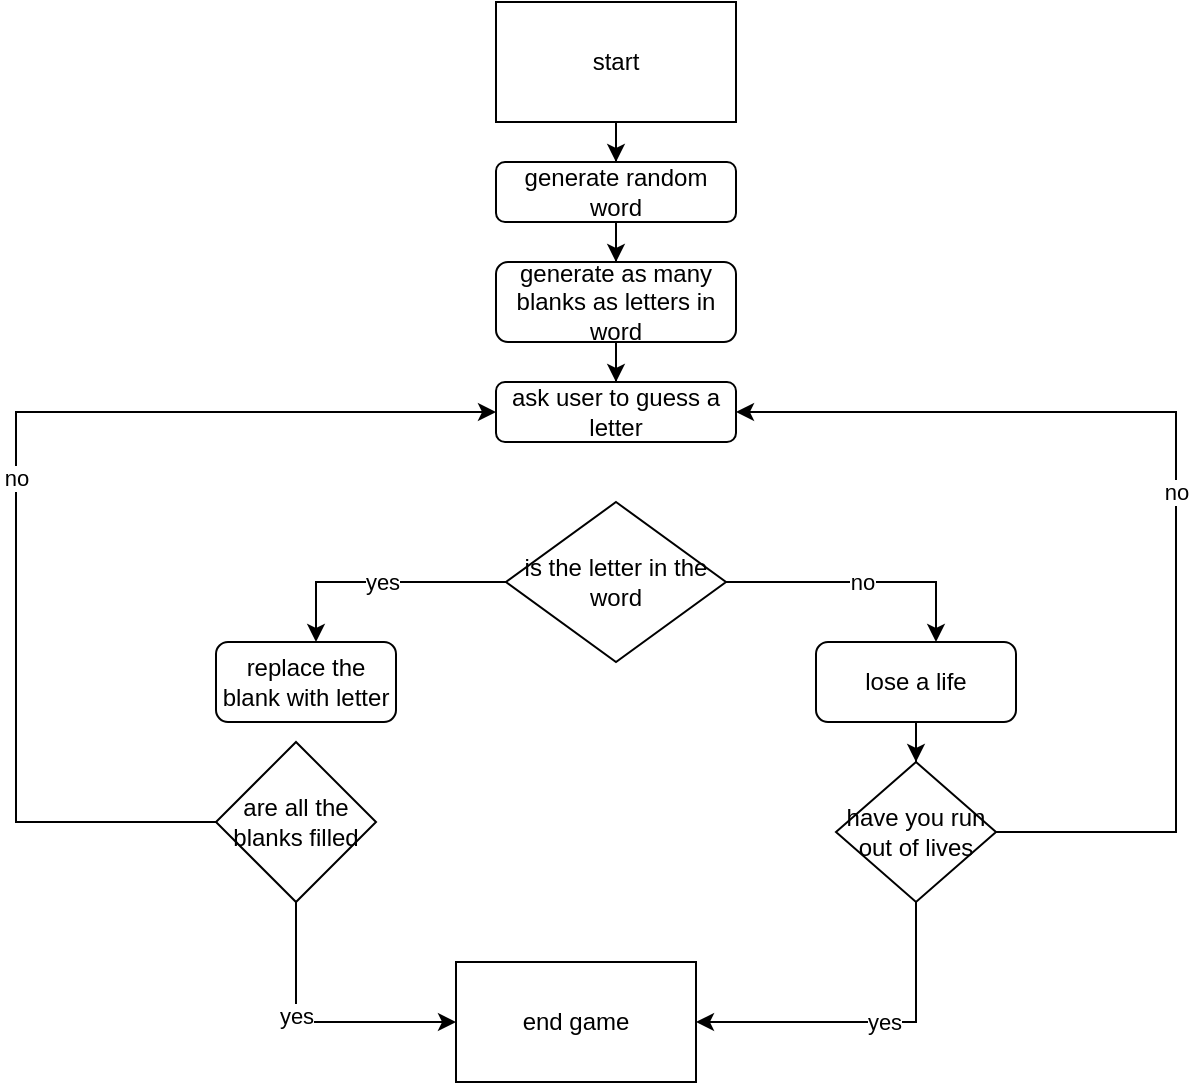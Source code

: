 <mxfile version="26.0.10">
  <diagram name="Page-1" id="r0GIOrc-Bmw97ACneMn5">
    <mxGraphModel dx="1050" dy="522" grid="1" gridSize="10" guides="1" tooltips="1" connect="1" arrows="1" fold="1" page="1" pageScale="1" pageWidth="850" pageHeight="1100" math="0" shadow="0">
      <root>
        <mxCell id="0" />
        <mxCell id="1" parent="0" />
        <mxCell id="vo2F4Xbn49CUv_q-Zh44-4" value="" style="edgeStyle=orthogonalEdgeStyle;rounded=0;orthogonalLoop=1;jettySize=auto;html=1;" edge="1" parent="1" source="vo2F4Xbn49CUv_q-Zh44-1" target="vo2F4Xbn49CUv_q-Zh44-3">
          <mxGeometry relative="1" as="geometry" />
        </mxCell>
        <mxCell id="vo2F4Xbn49CUv_q-Zh44-1" value="start" style="rounded=0;whiteSpace=wrap;html=1;" vertex="1" parent="1">
          <mxGeometry x="340" y="40" width="120" height="60" as="geometry" />
        </mxCell>
        <mxCell id="vo2F4Xbn49CUv_q-Zh44-8" value="" style="edgeStyle=orthogonalEdgeStyle;rounded=0;orthogonalLoop=1;jettySize=auto;html=1;" edge="1" parent="1" source="vo2F4Xbn49CUv_q-Zh44-3" target="vo2F4Xbn49CUv_q-Zh44-5">
          <mxGeometry relative="1" as="geometry" />
        </mxCell>
        <mxCell id="vo2F4Xbn49CUv_q-Zh44-3" value="generate random word" style="rounded=1;whiteSpace=wrap;html=1;" vertex="1" parent="1">
          <mxGeometry x="340" y="120" width="120" height="30" as="geometry" />
        </mxCell>
        <mxCell id="vo2F4Xbn49CUv_q-Zh44-9" value="" style="edgeStyle=orthogonalEdgeStyle;rounded=0;orthogonalLoop=1;jettySize=auto;html=1;" edge="1" parent="1" source="vo2F4Xbn49CUv_q-Zh44-5" target="vo2F4Xbn49CUv_q-Zh44-6">
          <mxGeometry relative="1" as="geometry" />
        </mxCell>
        <mxCell id="vo2F4Xbn49CUv_q-Zh44-5" value="generate as many blanks as letters in word" style="rounded=1;whiteSpace=wrap;html=1;" vertex="1" parent="1">
          <mxGeometry x="340" y="170" width="120" height="40" as="geometry" />
        </mxCell>
        <mxCell id="vo2F4Xbn49CUv_q-Zh44-6" value="ask user to guess a letter" style="rounded=1;whiteSpace=wrap;html=1;" vertex="1" parent="1">
          <mxGeometry x="340" y="230" width="120" height="30" as="geometry" />
        </mxCell>
        <mxCell id="vo2F4Xbn49CUv_q-Zh44-12" value="yes" style="edgeStyle=orthogonalEdgeStyle;rounded=0;orthogonalLoop=1;jettySize=auto;html=1;" edge="1" parent="1" source="vo2F4Xbn49CUv_q-Zh44-10" target="vo2F4Xbn49CUv_q-Zh44-11">
          <mxGeometry relative="1" as="geometry">
            <Array as="points">
              <mxPoint x="250" y="330" />
            </Array>
          </mxGeometry>
        </mxCell>
        <mxCell id="vo2F4Xbn49CUv_q-Zh44-15" value="no" style="edgeStyle=orthogonalEdgeStyle;rounded=0;orthogonalLoop=1;jettySize=auto;html=1;" edge="1" parent="1" source="vo2F4Xbn49CUv_q-Zh44-10" target="vo2F4Xbn49CUv_q-Zh44-13">
          <mxGeometry relative="1" as="geometry">
            <Array as="points">
              <mxPoint x="560" y="330" />
            </Array>
          </mxGeometry>
        </mxCell>
        <mxCell id="vo2F4Xbn49CUv_q-Zh44-10" value="is the letter in the word" style="rhombus;whiteSpace=wrap;html=1;" vertex="1" parent="1">
          <mxGeometry x="345" y="290" width="110" height="80" as="geometry" />
        </mxCell>
        <mxCell id="vo2F4Xbn49CUv_q-Zh44-11" value="replace the blank with letter" style="rounded=1;whiteSpace=wrap;html=1;" vertex="1" parent="1">
          <mxGeometry x="200" y="360" width="90" height="40" as="geometry" />
        </mxCell>
        <mxCell id="vo2F4Xbn49CUv_q-Zh44-18" value="" style="edgeStyle=orthogonalEdgeStyle;rounded=0;orthogonalLoop=1;jettySize=auto;html=1;" edge="1" parent="1" source="vo2F4Xbn49CUv_q-Zh44-13" target="vo2F4Xbn49CUv_q-Zh44-17">
          <mxGeometry relative="1" as="geometry" />
        </mxCell>
        <mxCell id="vo2F4Xbn49CUv_q-Zh44-13" value="lose a life" style="rounded=1;whiteSpace=wrap;html=1;" vertex="1" parent="1">
          <mxGeometry x="500" y="360" width="100" height="40" as="geometry" />
        </mxCell>
        <mxCell id="vo2F4Xbn49CUv_q-Zh44-16" value="no" style="edgeStyle=orthogonalEdgeStyle;rounded=0;orthogonalLoop=1;jettySize=auto;html=1;entryX=0;entryY=0.5;entryDx=0;entryDy=0;" edge="1" parent="1" source="vo2F4Xbn49CUv_q-Zh44-14" target="vo2F4Xbn49CUv_q-Zh44-6">
          <mxGeometry relative="1" as="geometry">
            <Array as="points">
              <mxPoint x="100" y="450" />
              <mxPoint x="100" y="245" />
            </Array>
          </mxGeometry>
        </mxCell>
        <mxCell id="vo2F4Xbn49CUv_q-Zh44-21" style="edgeStyle=orthogonalEdgeStyle;rounded=0;orthogonalLoop=1;jettySize=auto;html=1;entryX=0;entryY=0.5;entryDx=0;entryDy=0;" edge="1" parent="1" source="vo2F4Xbn49CUv_q-Zh44-14" target="vo2F4Xbn49CUv_q-Zh44-20">
          <mxGeometry relative="1" as="geometry">
            <Array as="points">
              <mxPoint x="240" y="550" />
            </Array>
          </mxGeometry>
        </mxCell>
        <mxCell id="vo2F4Xbn49CUv_q-Zh44-22" value="yes" style="edgeLabel;html=1;align=center;verticalAlign=middle;resizable=0;points=[];" vertex="1" connectable="0" parent="vo2F4Xbn49CUv_q-Zh44-21">
          <mxGeometry x="-0.189" relative="1" as="geometry">
            <mxPoint as="offset" />
          </mxGeometry>
        </mxCell>
        <mxCell id="vo2F4Xbn49CUv_q-Zh44-14" value="are all the blanks filled" style="rhombus;whiteSpace=wrap;html=1;" vertex="1" parent="1">
          <mxGeometry x="200" y="410" width="80" height="80" as="geometry" />
        </mxCell>
        <mxCell id="vo2F4Xbn49CUv_q-Zh44-19" value="no" style="edgeStyle=orthogonalEdgeStyle;rounded=0;orthogonalLoop=1;jettySize=auto;html=1;entryX=1;entryY=0.5;entryDx=0;entryDy=0;" edge="1" parent="1" source="vo2F4Xbn49CUv_q-Zh44-17" target="vo2F4Xbn49CUv_q-Zh44-6">
          <mxGeometry relative="1" as="geometry">
            <Array as="points">
              <mxPoint x="680" y="455" />
              <mxPoint x="680" y="245" />
            </Array>
          </mxGeometry>
        </mxCell>
        <mxCell id="vo2F4Xbn49CUv_q-Zh44-23" style="edgeStyle=orthogonalEdgeStyle;rounded=0;orthogonalLoop=1;jettySize=auto;html=1;entryX=1;entryY=0.5;entryDx=0;entryDy=0;" edge="1" parent="1" source="vo2F4Xbn49CUv_q-Zh44-17" target="vo2F4Xbn49CUv_q-Zh44-20">
          <mxGeometry relative="1" as="geometry">
            <Array as="points">
              <mxPoint x="550" y="550" />
            </Array>
          </mxGeometry>
        </mxCell>
        <mxCell id="vo2F4Xbn49CUv_q-Zh44-24" value="yes" style="edgeLabel;html=1;align=center;verticalAlign=middle;resizable=0;points=[];" vertex="1" connectable="0" parent="vo2F4Xbn49CUv_q-Zh44-23">
          <mxGeometry x="-0.103" relative="1" as="geometry">
            <mxPoint as="offset" />
          </mxGeometry>
        </mxCell>
        <mxCell id="vo2F4Xbn49CUv_q-Zh44-17" value="have you run out of lives" style="rhombus;whiteSpace=wrap;html=1;" vertex="1" parent="1">
          <mxGeometry x="510" y="420" width="80" height="70" as="geometry" />
        </mxCell>
        <mxCell id="vo2F4Xbn49CUv_q-Zh44-20" value="end game" style="rounded=0;whiteSpace=wrap;html=1;" vertex="1" parent="1">
          <mxGeometry x="320" y="520" width="120" height="60" as="geometry" />
        </mxCell>
      </root>
    </mxGraphModel>
  </diagram>
</mxfile>
